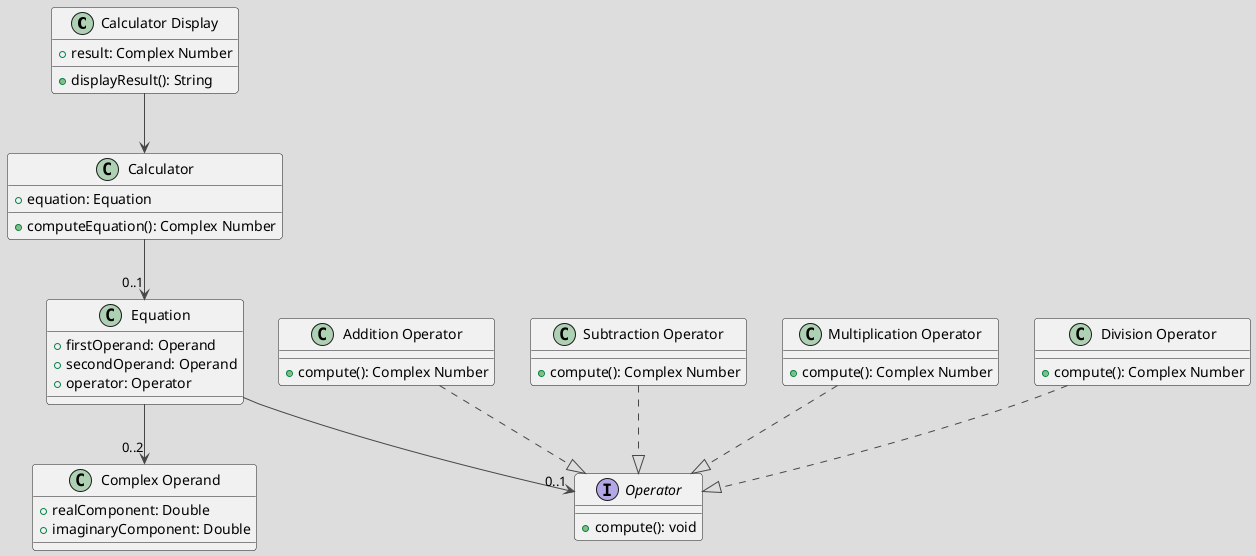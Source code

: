 @startuml Q6
!theme toy
class "Calculator Display" as disp {
    + result: Complex Number

    + displayResult(): String
}

class "Equation" as eq {
    + firstOperand: Operand
    + secondOperand: Operand
    + operator: Operator
}

class "Calculator" as calc {
    + equation: Equation

    + computeEquation(): Complex Number
}

class "Complex Operand" as comp {
    + realComponent: Double
    + imaginaryComponent: Double
}

interface "Operator" as operator {
    + compute(): void
}

class "Addition Operator" as add {
    + compute(): Complex Number
}

class "Subtraction Operator" as sub {
    + compute(): Complex Number
}

class "Multiplication Operator" as mul {
    + compute(): Complex Number
}

class "Division Operator" as div {
    + compute(): Complex Number
}

' switch "1..*" -- "0..*" sub 
disp --> calc
add ..|> operator
sub ..|> operator
mul ..|> operator
div ..|> operator
eq --> "0..2"comp
calc --> "0..1"eq
eq --> "0..1"operator
@enduml